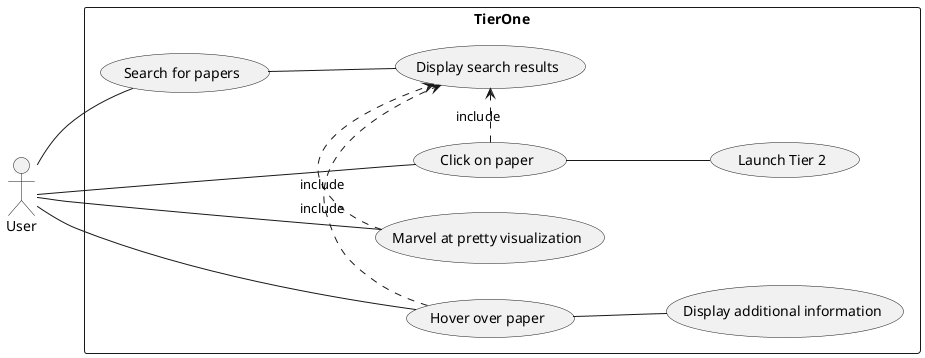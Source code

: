 @startuml
left to right direction
skinparam packageStyle rect

actor User

rectangle TierOne {
    (Search for papers) as Search
    (Click on paper) as Click
    (Marvel at pretty visualization) as Marvel
    (Hover over paper) as Hover
    (Launch Tier 2) as Launch
    (Display search results) as Results
    (Display additional information) as Info

    User -- Search
    Search -- Results
    User -- Click
    Click -- Launch
    Click .> Results : include
    User -- Marvel
    Marvel .> Results : include
    User -- Hover
    Hover .> Results : include
    Hover -- Info
}
@enduml